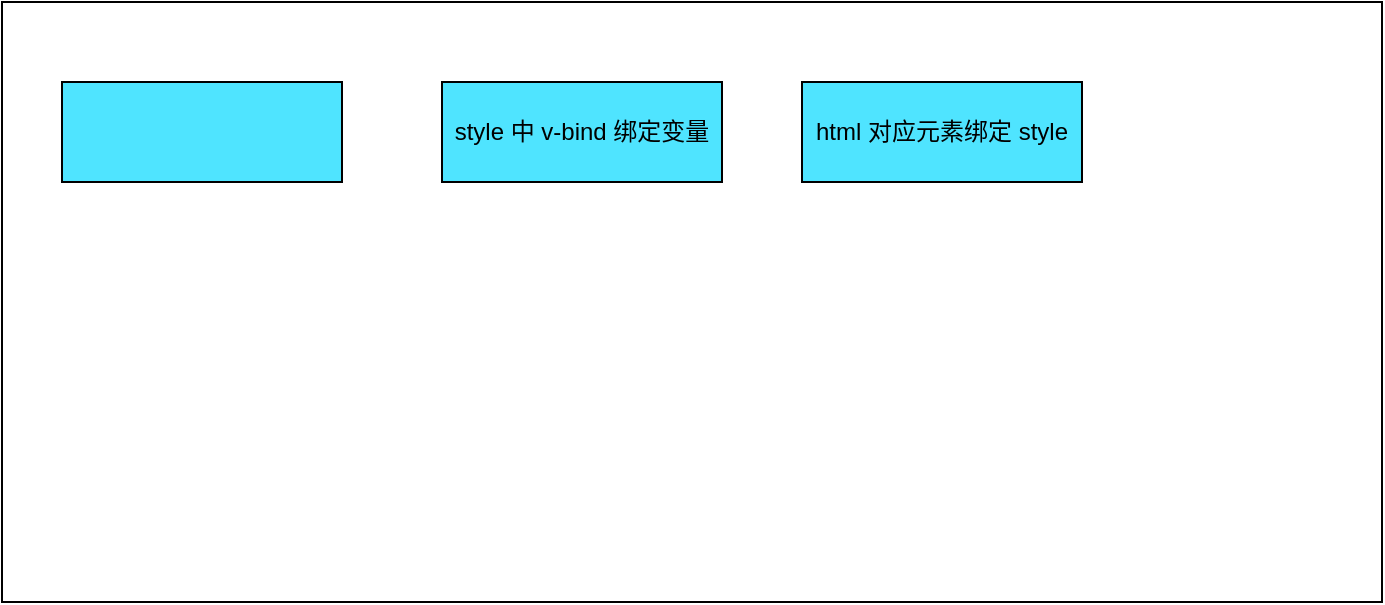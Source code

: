 <mxfile version="14.5.10" type="github">
  <diagram id="vKzAl6LUnmFfcjDNF7Mo" name="Page-1">
    <mxGraphModel dx="943" dy="569" grid="1" gridSize="10" guides="1" tooltips="1" connect="1" arrows="1" fold="1" page="1" pageScale="1" pageWidth="3300" pageHeight="4681" math="0" shadow="0">
      <root>
        <mxCell id="0" />
        <mxCell id="1" parent="0" />
        <mxCell id="m2jUDlIptU0_OzDmz89p-1" value="" style="rounded=0;whiteSpace=wrap;html=1;" vertex="1" parent="1">
          <mxGeometry x="130" y="120" width="690" height="300" as="geometry" />
        </mxCell>
        <mxCell id="m2jUDlIptU0_OzDmz89p-2" value="" style="rounded=0;whiteSpace=wrap;html=1;fillColor=#4FE4FF;" vertex="1" parent="1">
          <mxGeometry x="160" y="160" width="140" height="50" as="geometry" />
        </mxCell>
        <mxCell id="m2jUDlIptU0_OzDmz89p-3" value="style 中 v-bind 绑定变量" style="rounded=0;whiteSpace=wrap;html=1;fillColor=#4FE4FF;" vertex="1" parent="1">
          <mxGeometry x="350" y="160" width="140" height="50" as="geometry" />
        </mxCell>
        <mxCell id="m2jUDlIptU0_OzDmz89p-4" value="html 对应元素绑定 style" style="rounded=0;whiteSpace=wrap;html=1;fillColor=#4FE4FF;" vertex="1" parent="1">
          <mxGeometry x="530" y="160" width="140" height="50" as="geometry" />
        </mxCell>
      </root>
    </mxGraphModel>
  </diagram>
</mxfile>
